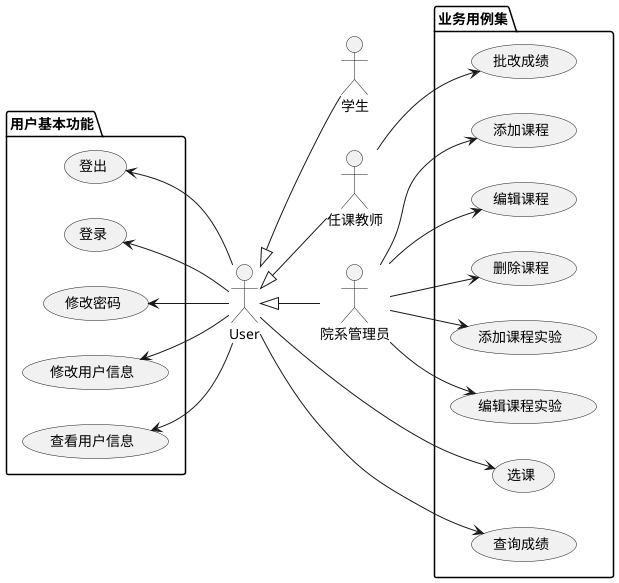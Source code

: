 @startuml 用例图
left to right direction
:User: 
:学生: as student
:任课教师: as teacher
:院系管理员: as admin
package 用户基本功能{
    (查看用户信息) as showUser
    (修改用户信息) as updateUser
    (修改密码) as updatePwd
    (登录) as login
    (登出) as logout
    User -up-> showUser
    User -up-> updateUser
    User -up-> updatePwd
    User -up-> login
    User -up-> logout
}
package 业务用例集{
    (选课) as singCourse
    (查询成绩) as queryGrade
    (批改成绩) as setGrade
    (添加课程实验) as addCourseTask
    (编辑课程实验) as ediCourseTask
    (添加课程) as addCourse
    (编辑课程) as ediCourse
    (删除课程) as delCourse
    User --> singCourse
    User --> queryGrade
    teacher --> setGrade
    admin --> addCourseTask
    admin --> ediCourseTask
    admin --> addCourse
    admin --> ediCourse
    admin --> delCourse
}
student -up-|> User
teacher -up-|> User
admin -up-|> User
@enduml
